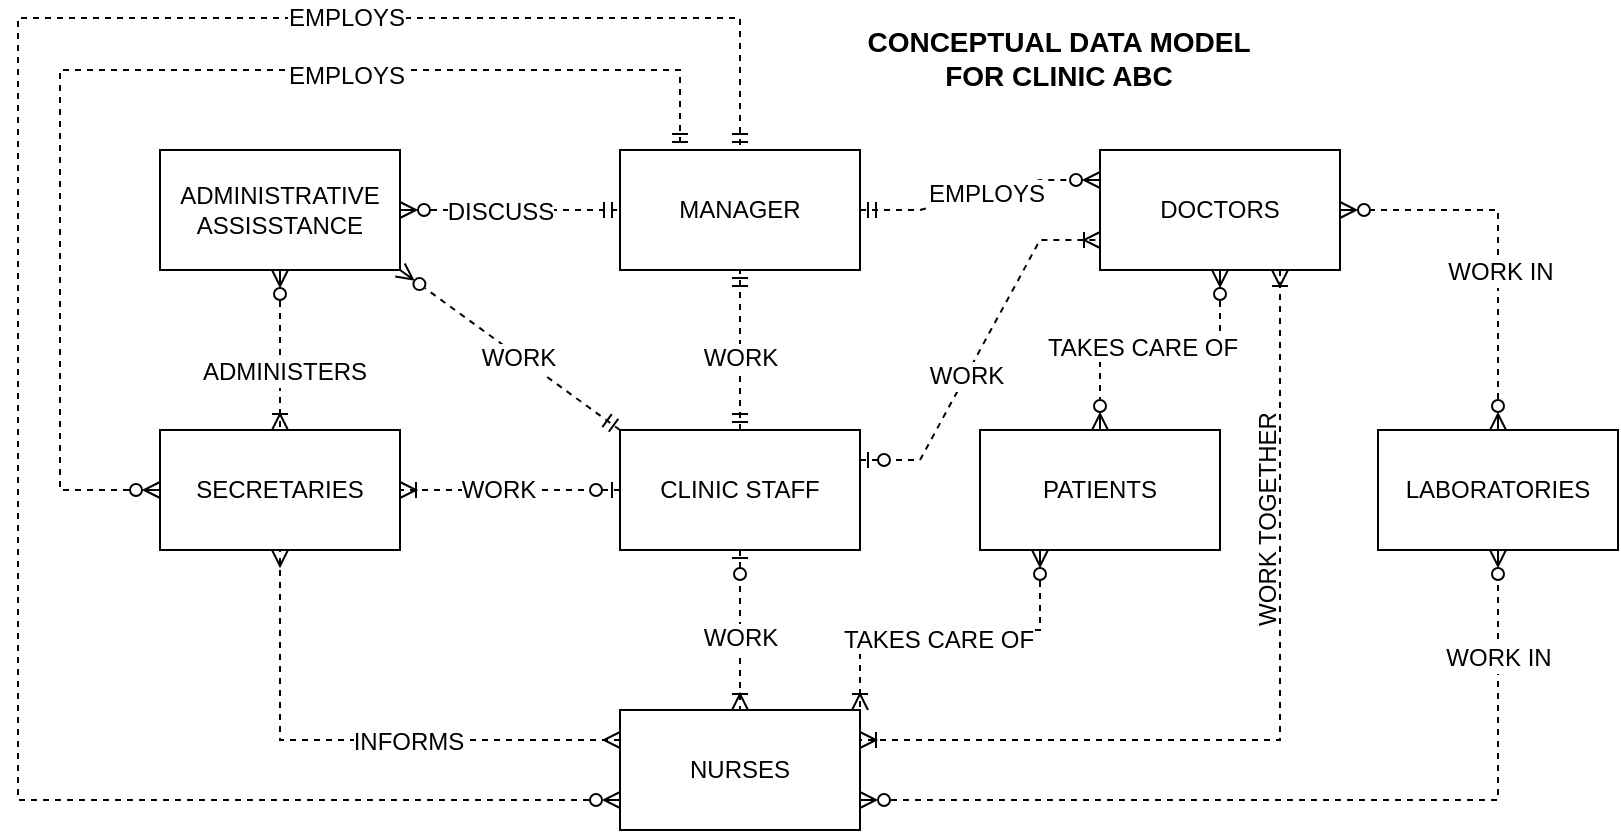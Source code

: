 <mxfile version="20.2.2" type="device"><diagram id="cf0qQl6S8u8Zc7GZg-9y" name="Page-1"><mxGraphModel dx="1038" dy="575" grid="1" gridSize="10" guides="1" tooltips="1" connect="1" arrows="1" fold="1" page="1" pageScale="1" pageWidth="850" pageHeight="1100" math="0" shadow="0"><root><mxCell id="0"/><mxCell id="1" parent="0"/><mxCell id="ZocMSSBH1SdMahq2Yj-Y-22" style="edgeStyle=orthogonalEdgeStyle;rounded=0;orthogonalLoop=1;jettySize=auto;html=1;exitX=0.75;exitY=1;exitDx=0;exitDy=0;entryX=1;entryY=0.25;entryDx=0;entryDy=0;dashed=1;startArrow=ERoneToMany;startFill=0;endArrow=ERoneToMany;endFill=0;" edge="1" parent="1" source="ZocMSSBH1SdMahq2Yj-Y-1" target="ZocMSSBH1SdMahq2Yj-Y-2"><mxGeometry relative="1" as="geometry"/></mxCell><mxCell id="ZocMSSBH1SdMahq2Yj-Y-1" value="DOCTORS" style="rounded=0;whiteSpace=wrap;html=1;" vertex="1" parent="1"><mxGeometry x="561" y="126" width="120" height="60" as="geometry"/></mxCell><mxCell id="ZocMSSBH1SdMahq2Yj-Y-29" style="edgeStyle=orthogonalEdgeStyle;rounded=0;orthogonalLoop=1;jettySize=auto;html=1;exitX=1;exitY=0.75;exitDx=0;exitDy=0;entryX=0.5;entryY=1;entryDx=0;entryDy=0;dashed=1;startArrow=ERzeroToMany;startFill=0;endArrow=ERzeroToMany;endFill=0;" edge="1" parent="1" source="ZocMSSBH1SdMahq2Yj-Y-2" target="ZocMSSBH1SdMahq2Yj-Y-27"><mxGeometry relative="1" as="geometry"/></mxCell><mxCell id="ZocMSSBH1SdMahq2Yj-Y-2" value="NURSES" style="rounded=0;whiteSpace=wrap;html=1;" vertex="1" parent="1"><mxGeometry x="321" y="406" width="120" height="60" as="geometry"/></mxCell><mxCell id="ZocMSSBH1SdMahq2Yj-Y-23" style="edgeStyle=orthogonalEdgeStyle;rounded=0;orthogonalLoop=1;jettySize=auto;html=1;exitX=0;exitY=0.5;exitDx=0;exitDy=0;entryX=0.25;entryY=0;entryDx=0;entryDy=0;dashed=1;startArrow=ERzeroToMany;startFill=0;endArrow=ERmandOne;endFill=0;" edge="1" parent="1" source="ZocMSSBH1SdMahq2Yj-Y-3" target="ZocMSSBH1SdMahq2Yj-Y-5"><mxGeometry relative="1" as="geometry"><Array as="points"><mxPoint x="41" y="296"/><mxPoint x="41" y="86"/><mxPoint x="351" y="86"/></Array></mxGeometry></mxCell><mxCell id="ZocMSSBH1SdMahq2Yj-Y-47" value="EMPLOYS" style="edgeLabel;html=1;align=center;verticalAlign=middle;resizable=0;points=[];fontSize=12;" vertex="1" connectable="0" parent="ZocMSSBH1SdMahq2Yj-Y-23"><mxGeometry x="0.32" y="-3" relative="1" as="geometry"><mxPoint as="offset"/></mxGeometry></mxCell><mxCell id="ZocMSSBH1SdMahq2Yj-Y-3" value="SECRETARIES" style="rounded=0;whiteSpace=wrap;html=1;" vertex="1" parent="1"><mxGeometry x="91" y="266" width="120" height="60" as="geometry"/></mxCell><mxCell id="ZocMSSBH1SdMahq2Yj-Y-4" value="ADMINISTRATIVE ASSISSTANCE" style="rounded=0;whiteSpace=wrap;html=1;" vertex="1" parent="1"><mxGeometry x="91" y="126" width="120" height="60" as="geometry"/></mxCell><mxCell id="ZocMSSBH1SdMahq2Yj-Y-5" value="MANAGER" style="rounded=0;whiteSpace=wrap;html=1;" vertex="1" parent="1"><mxGeometry x="321" y="126" width="120" height="60" as="geometry"/></mxCell><mxCell id="ZocMSSBH1SdMahq2Yj-Y-6" value="PATIENTS" style="rounded=0;whiteSpace=wrap;html=1;" vertex="1" parent="1"><mxGeometry x="501" y="266" width="120" height="60" as="geometry"/></mxCell><mxCell id="ZocMSSBH1SdMahq2Yj-Y-7" value="CLINIC STAFF" style="rounded=0;whiteSpace=wrap;html=1;" vertex="1" parent="1"><mxGeometry x="321" y="266" width="120" height="60" as="geometry"/></mxCell><mxCell id="ZocMSSBH1SdMahq2Yj-Y-9" value="" style="edgeStyle=entityRelationEdgeStyle;fontSize=12;html=1;endArrow=ERoneToMany;startArrow=ERzeroToOne;rounded=0;dashed=1;entryX=0;entryY=0.75;entryDx=0;entryDy=0;exitX=1;exitY=0.25;exitDx=0;exitDy=0;" edge="1" parent="1" source="ZocMSSBH1SdMahq2Yj-Y-7" target="ZocMSSBH1SdMahq2Yj-Y-1"><mxGeometry width="100" height="100" relative="1" as="geometry"><mxPoint x="451" y="286" as="sourcePoint"/><mxPoint x="541" y="186" as="targetPoint"/></mxGeometry></mxCell><mxCell id="ZocMSSBH1SdMahq2Yj-Y-10" value="" style="fontSize=12;html=1;endArrow=ERmandOne;startArrow=ERmandOne;rounded=0;dashed=1;exitX=0.5;exitY=0;exitDx=0;exitDy=0;entryX=0.5;entryY=1;entryDx=0;entryDy=0;" edge="1" parent="1" source="ZocMSSBH1SdMahq2Yj-Y-7" target="ZocMSSBH1SdMahq2Yj-Y-5"><mxGeometry width="100" height="100" relative="1" as="geometry"><mxPoint x="371" y="356" as="sourcePoint"/><mxPoint x="471" y="256" as="targetPoint"/></mxGeometry></mxCell><mxCell id="ZocMSSBH1SdMahq2Yj-Y-12" value="" style="fontSize=12;html=1;endArrow=ERzeroToMany;startArrow=ERmandOne;rounded=0;dashed=1;exitX=0;exitY=0;exitDx=0;exitDy=0;entryX=1;entryY=1;entryDx=0;entryDy=0;endFill=0;" edge="1" parent="1" source="ZocMSSBH1SdMahq2Yj-Y-7" target="ZocMSSBH1SdMahq2Yj-Y-4"><mxGeometry width="100" height="100" relative="1" as="geometry"><mxPoint x="391" y="276" as="sourcePoint"/><mxPoint x="391" y="196" as="targetPoint"/></mxGeometry></mxCell><mxCell id="ZocMSSBH1SdMahq2Yj-Y-13" value="" style="edgeStyle=entityRelationEdgeStyle;fontSize=12;html=1;endArrow=ERoneToMany;startArrow=ERzeroToOne;rounded=0;entryX=1;entryY=0.5;entryDx=0;entryDy=0;exitX=0;exitY=0.5;exitDx=0;exitDy=0;dashed=1;" edge="1" parent="1" source="ZocMSSBH1SdMahq2Yj-Y-7" target="ZocMSSBH1SdMahq2Yj-Y-3"><mxGeometry width="100" height="100" relative="1" as="geometry"><mxPoint x="451" y="276" as="sourcePoint"/><mxPoint x="571" y="166" as="targetPoint"/></mxGeometry></mxCell><mxCell id="ZocMSSBH1SdMahq2Yj-Y-39" value="WORK" style="edgeLabel;html=1;align=center;verticalAlign=middle;resizable=0;points=[];fontSize=12;" vertex="1" connectable="0" parent="ZocMSSBH1SdMahq2Yj-Y-13"><mxGeometry x="0.116" y="5" relative="1" as="geometry"><mxPoint y="-5" as="offset"/></mxGeometry></mxCell><mxCell id="ZocMSSBH1SdMahq2Yj-Y-14" value="" style="edgeStyle=orthogonalEdgeStyle;fontSize=12;html=1;endArrow=ERmany;startArrow=ERmany;rounded=0;dashed=1;entryX=0.5;entryY=1;entryDx=0;entryDy=0;exitX=0;exitY=0.25;exitDx=0;exitDy=0;" edge="1" parent="1" source="ZocMSSBH1SdMahq2Yj-Y-2" target="ZocMSSBH1SdMahq2Yj-Y-3"><mxGeometry width="100" height="100" relative="1" as="geometry"><mxPoint x="310" y="430" as="sourcePoint"/><mxPoint x="471" y="256" as="targetPoint"/></mxGeometry></mxCell><mxCell id="ZocMSSBH1SdMahq2Yj-Y-44" value="INFORMS" style="edgeLabel;html=1;align=center;verticalAlign=middle;resizable=0;points=[];fontSize=12;" vertex="1" connectable="0" parent="ZocMSSBH1SdMahq2Yj-Y-14"><mxGeometry x="-0.197" y="1" relative="1" as="geometry"><mxPoint as="offset"/></mxGeometry></mxCell><mxCell id="ZocMSSBH1SdMahq2Yj-Y-15" value="" style="edgeStyle=orthogonalEdgeStyle;fontSize=12;html=1;endArrow=ERoneToMany;startArrow=ERzeroToMany;rounded=0;dashed=1;exitX=0.25;exitY=1;exitDx=0;exitDy=0;entryX=1;entryY=0;entryDx=0;entryDy=0;endFill=0;startFill=0;" edge="1" parent="1" source="ZocMSSBH1SdMahq2Yj-Y-6" target="ZocMSSBH1SdMahq2Yj-Y-2"><mxGeometry width="100" height="100" relative="1" as="geometry"><mxPoint x="611" y="346" as="sourcePoint"/><mxPoint x="461" y="426" as="targetPoint"/></mxGeometry></mxCell><mxCell id="ZocMSSBH1SdMahq2Yj-Y-16" value="" style="fontSize=12;html=1;endArrow=ERzeroToMany;startArrow=ERzeroToMany;rounded=0;dashed=1;exitX=0.5;exitY=1;exitDx=0;exitDy=0;entryX=0.5;entryY=0;entryDx=0;entryDy=0;endFill=0;startFill=0;edgeStyle=orthogonalEdgeStyle;" edge="1" parent="1" source="ZocMSSBH1SdMahq2Yj-Y-1" target="ZocMSSBH1SdMahq2Yj-Y-6"><mxGeometry width="100" height="100" relative="1" as="geometry"><mxPoint x="341" y="456" as="sourcePoint"/><mxPoint x="641" y="246" as="targetPoint"/></mxGeometry></mxCell><mxCell id="ZocMSSBH1SdMahq2Yj-Y-17" value="" style="fontSize=12;html=1;endArrow=ERoneToMany;startArrow=ERzeroToOne;rounded=0;entryX=0.5;entryY=0;entryDx=0;entryDy=0;exitX=0.5;exitY=1;exitDx=0;exitDy=0;dashed=1;" edge="1" parent="1" source="ZocMSSBH1SdMahq2Yj-Y-7" target="ZocMSSBH1SdMahq2Yj-Y-2"><mxGeometry width="100" height="100" relative="1" as="geometry"><mxPoint x="451" y="276" as="sourcePoint"/><mxPoint x="571" y="166" as="targetPoint"/></mxGeometry></mxCell><mxCell id="ZocMSSBH1SdMahq2Yj-Y-18" value="" style="edgeStyle=entityRelationEdgeStyle;fontSize=12;html=1;endArrow=ERmandOne;startArrow=ERzeroToMany;rounded=0;dashed=1;entryX=0;entryY=0.5;entryDx=0;entryDy=0;exitX=1;exitY=0.5;exitDx=0;exitDy=0;startFill=0;" edge="1" parent="1" source="ZocMSSBH1SdMahq2Yj-Y-4" target="ZocMSSBH1SdMahq2Yj-Y-5"><mxGeometry width="100" height="100" relative="1" as="geometry"><mxPoint x="371" y="356" as="sourcePoint"/><mxPoint x="471" y="256" as="targetPoint"/></mxGeometry></mxCell><mxCell id="ZocMSSBH1SdMahq2Yj-Y-46" value="DISCUSS" style="edgeLabel;html=1;align=center;verticalAlign=middle;resizable=0;points=[];fontSize=12;" vertex="1" connectable="0" parent="ZocMSSBH1SdMahq2Yj-Y-18"><mxGeometry x="-0.098" y="-1" relative="1" as="geometry"><mxPoint as="offset"/></mxGeometry></mxCell><mxCell id="ZocMSSBH1SdMahq2Yj-Y-19" value="" style="fontSize=12;html=1;endArrow=ERoneToMany;startArrow=ERzeroToMany;rounded=0;dashed=1;entryX=0.5;entryY=0;entryDx=0;entryDy=0;exitX=0.5;exitY=1;exitDx=0;exitDy=0;endFill=0;startFill=0;" edge="1" parent="1" source="ZocMSSBH1SdMahq2Yj-Y-4" target="ZocMSSBH1SdMahq2Yj-Y-3"><mxGeometry width="100" height="100" relative="1" as="geometry"><mxPoint x="221" y="166" as="sourcePoint"/><mxPoint x="331" y="166" as="targetPoint"/></mxGeometry></mxCell><mxCell id="ZocMSSBH1SdMahq2Yj-Y-45" value="ADMINISTERS" style="edgeLabel;html=1;align=center;verticalAlign=middle;resizable=0;points=[];fontSize=12;" vertex="1" connectable="0" parent="ZocMSSBH1SdMahq2Yj-Y-19"><mxGeometry x="0.265" y="2" relative="1" as="geometry"><mxPoint as="offset"/></mxGeometry></mxCell><mxCell id="ZocMSSBH1SdMahq2Yj-Y-21" value="" style="edgeStyle=entityRelationEdgeStyle;fontSize=12;html=1;endArrow=ERzeroToMany;startArrow=ERmandOne;rounded=0;dashed=1;entryX=0;entryY=0.25;entryDx=0;entryDy=0;exitX=1;exitY=0.5;exitDx=0;exitDy=0;endFill=0;" edge="1" parent="1" source="ZocMSSBH1SdMahq2Yj-Y-5" target="ZocMSSBH1SdMahq2Yj-Y-1"><mxGeometry width="100" height="100" relative="1" as="geometry"><mxPoint x="471" y="156" as="sourcePoint"/><mxPoint x="441" y="286" as="targetPoint"/></mxGeometry></mxCell><mxCell id="ZocMSSBH1SdMahq2Yj-Y-49" value="EMPLOYS" style="edgeLabel;html=1;align=center;verticalAlign=middle;resizable=0;points=[];fontSize=12;" vertex="1" connectable="0" parent="ZocMSSBH1SdMahq2Yj-Y-21"><mxGeometry x="0.025" relative="1" as="geometry"><mxPoint x="1" as="offset"/></mxGeometry></mxCell><mxCell id="ZocMSSBH1SdMahq2Yj-Y-26" value="" style="edgeStyle=orthogonalEdgeStyle;fontSize=12;html=1;endArrow=ERmandOne;startArrow=ERzeroToMany;rounded=0;dashed=1;entryX=0.5;entryY=0;entryDx=0;entryDy=0;exitX=0;exitY=0.75;exitDx=0;exitDy=0;endFill=0;startFill=0;" edge="1" parent="1" source="ZocMSSBH1SdMahq2Yj-Y-2" target="ZocMSSBH1SdMahq2Yj-Y-5"><mxGeometry width="100" height="100" relative="1" as="geometry"><mxPoint x="430" y="340" as="sourcePoint"/><mxPoint x="530" y="240" as="targetPoint"/><Array as="points"><mxPoint x="20" y="451"/><mxPoint x="20" y="60"/><mxPoint x="381" y="60"/></Array></mxGeometry></mxCell><mxCell id="ZocMSSBH1SdMahq2Yj-Y-48" value="EMPLOYS" style="edgeLabel;html=1;align=center;verticalAlign=middle;resizable=0;points=[];fontSize=12;" vertex="1" connectable="0" parent="ZocMSSBH1SdMahq2Yj-Y-26"><mxGeometry x="0.529" relative="1" as="geometry"><mxPoint as="offset"/></mxGeometry></mxCell><mxCell id="ZocMSSBH1SdMahq2Yj-Y-30" style="edgeStyle=orthogonalEdgeStyle;rounded=0;orthogonalLoop=1;jettySize=auto;html=1;exitX=0.5;exitY=0;exitDx=0;exitDy=0;entryX=1;entryY=0.5;entryDx=0;entryDy=0;dashed=1;startArrow=ERzeroToMany;startFill=0;endArrow=ERzeroToMany;endFill=0;" edge="1" parent="1" source="ZocMSSBH1SdMahq2Yj-Y-27" target="ZocMSSBH1SdMahq2Yj-Y-1"><mxGeometry relative="1" as="geometry"/></mxCell><mxCell id="ZocMSSBH1SdMahq2Yj-Y-37" value="WORK IN" style="edgeLabel;html=1;align=center;verticalAlign=middle;resizable=0;points=[];fontSize=12;" vertex="1" connectable="0" parent="ZocMSSBH1SdMahq2Yj-Y-30"><mxGeometry x="-0.16" y="-1" relative="1" as="geometry"><mxPoint as="offset"/></mxGeometry></mxCell><mxCell id="ZocMSSBH1SdMahq2Yj-Y-27" value="LABORATORIES" style="rounded=0;whiteSpace=wrap;html=1;" vertex="1" parent="1"><mxGeometry x="700" y="266" width="120" height="60" as="geometry"/></mxCell><mxCell id="ZocMSSBH1SdMahq2Yj-Y-31" value="&lt;b style=&quot;font-size: 14px;&quot;&gt;CONCEPTUAL DATA MODEL&lt;br&gt;FOR CLINIC ABC&lt;/b&gt;" style="text;html=1;align=center;verticalAlign=middle;resizable=0;points=[];autosize=1;strokeColor=none;fillColor=none;" vertex="1" parent="1"><mxGeometry x="430" y="55" width="220" height="50" as="geometry"/></mxCell><mxCell id="ZocMSSBH1SdMahq2Yj-Y-34" value="&lt;font style=&quot;font-size: 12px;&quot;&gt;TAKES CARE OF&lt;/font&gt;" style="edgeLabel;html=1;align=center;verticalAlign=middle;resizable=0;points=[];fontSize=13;" vertex="1" connectable="0" parent="1"><mxGeometry x="480" y="370" as="geometry"/></mxCell><mxCell id="ZocMSSBH1SdMahq2Yj-Y-35" value="&lt;font style=&quot;font-size: 12px;&quot;&gt;TAKES CARE OF&lt;/font&gt;" style="edgeLabel;html=1;align=center;verticalAlign=middle;resizable=0;points=[];fontSize=13;" vertex="1" connectable="0" parent="1"><mxGeometry x="590" y="250" as="geometry"><mxPoint x="-8" y="-26" as="offset"/></mxGeometry></mxCell><mxCell id="ZocMSSBH1SdMahq2Yj-Y-36" value="WORK TOGETHER" style="text;html=1;align=center;verticalAlign=middle;resizable=0;points=[];autosize=1;strokeColor=none;fillColor=none;fontSize=12;rotation=-90;" vertex="1" parent="1"><mxGeometry x="580" y="296" width="130" height="30" as="geometry"/></mxCell><mxCell id="ZocMSSBH1SdMahq2Yj-Y-38" value="WORK IN" style="edgeLabel;html=1;align=center;verticalAlign=middle;resizable=0;points=[];fontSize=12;" vertex="1" connectable="0" parent="1"><mxGeometry x="760" y="380" as="geometry"/></mxCell><mxCell id="ZocMSSBH1SdMahq2Yj-Y-40" value="WORK" style="edgeLabel;html=1;align=center;verticalAlign=middle;resizable=0;points=[];fontSize=12;" vertex="1" connectable="0" parent="1"><mxGeometry x="381" y="230" as="geometry"/></mxCell><mxCell id="ZocMSSBH1SdMahq2Yj-Y-41" value="WORK" style="edgeLabel;html=1;align=center;verticalAlign=middle;resizable=0;points=[];fontSize=12;" vertex="1" connectable="0" parent="1"><mxGeometry x="270" y="230" as="geometry"/></mxCell><mxCell id="ZocMSSBH1SdMahq2Yj-Y-42" value="WORK" style="edgeLabel;html=1;align=center;verticalAlign=middle;resizable=0;points=[];fontSize=12;" vertex="1" connectable="0" parent="1"><mxGeometry x="381" y="370" as="geometry"/></mxCell><mxCell id="ZocMSSBH1SdMahq2Yj-Y-43" value="WORK" style="edgeLabel;html=1;align=center;verticalAlign=middle;resizable=0;points=[];fontSize=12;" vertex="1" connectable="0" parent="1"><mxGeometry x="300" y="336" as="geometry"><mxPoint x="194" y="-97" as="offset"/></mxGeometry></mxCell></root></mxGraphModel></diagram></mxfile>
